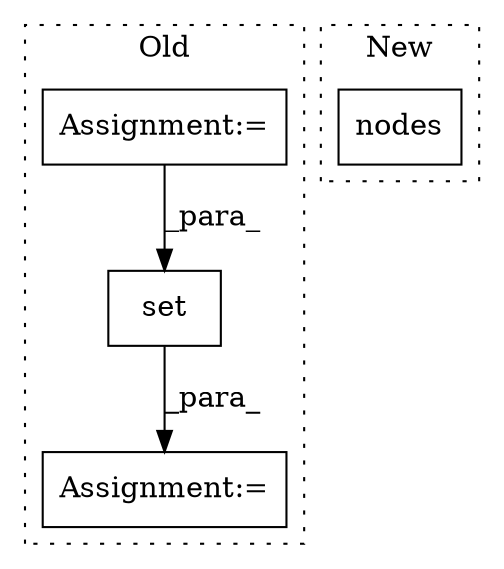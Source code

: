 digraph G {
subgraph cluster0 {
1 [label="set" a="32" s="439,466" l="4,1" shape="box"];
3 [label="Assignment:=" a="7" s="438" l="1" shape="box"];
4 [label="Assignment:=" a="7" s="363" l="9" shape="box"];
label = "Old";
style="dotted";
}
subgraph cluster1 {
2 [label="nodes" a="32" s="465" l="7" shape="box"];
label = "New";
style="dotted";
}
1 -> 3 [label="_para_"];
4 -> 1 [label="_para_"];
}